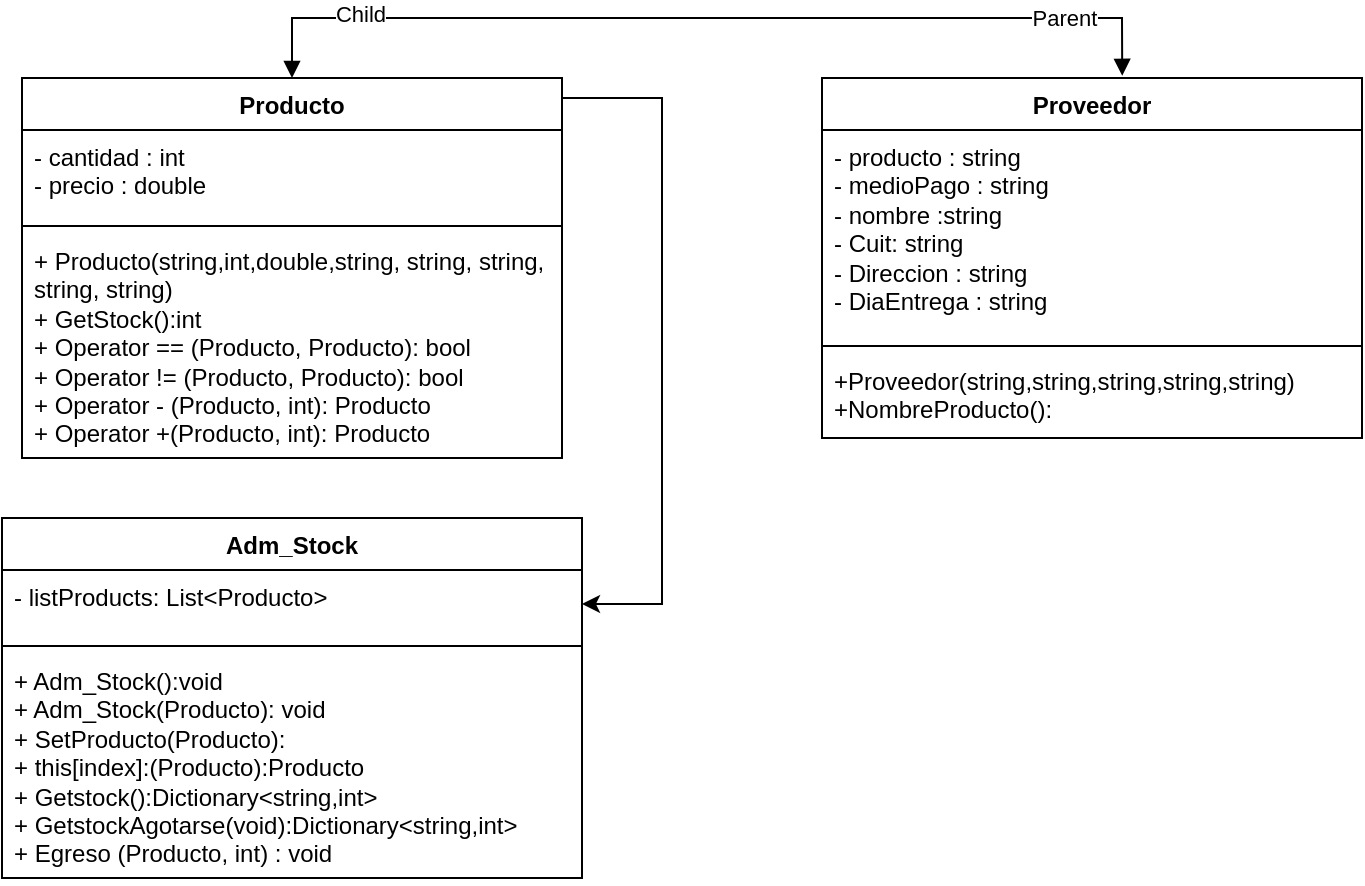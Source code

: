 <mxfile version="24.4.13" type="device" pages="5">
  <diagram id="tZFLjz91aA4Exww1e1b_" name="Administración Stock">
    <mxGraphModel dx="1674" dy="782" grid="1" gridSize="10" guides="1" tooltips="1" connect="1" arrows="1" fold="1" page="1" pageScale="1" pageWidth="827" pageHeight="1169" math="0" shadow="0">
      <root>
        <mxCell id="0" />
        <mxCell id="1" parent="0" />
        <mxCell id="maJUmpZWy7dEYv4t62QK-1" value="Adm_Stock" style="swimlane;fontStyle=1;align=center;verticalAlign=top;childLayout=stackLayout;horizontal=1;startSize=26;horizontalStack=0;resizeParent=1;resizeParentMax=0;resizeLast=0;collapsible=1;marginBottom=0;whiteSpace=wrap;html=1;" parent="1" vertex="1">
          <mxGeometry x="80" y="650" width="290" height="180" as="geometry" />
        </mxCell>
        <mxCell id="maJUmpZWy7dEYv4t62QK-2" value="&lt;div&gt;- listProducts: List&amp;lt;Producto&amp;gt;&lt;/div&gt;" style="text;strokeColor=none;fillColor=none;align=left;verticalAlign=top;spacingLeft=4;spacingRight=4;overflow=hidden;rotatable=0;points=[[0,0.5],[1,0.5]];portConstraint=eastwest;whiteSpace=wrap;html=1;" parent="maJUmpZWy7dEYv4t62QK-1" vertex="1">
          <mxGeometry y="26" width="290" height="34" as="geometry" />
        </mxCell>
        <mxCell id="maJUmpZWy7dEYv4t62QK-3" value="" style="line;strokeWidth=1;fillColor=none;align=left;verticalAlign=middle;spacingTop=-1;spacingLeft=3;spacingRight=3;rotatable=0;labelPosition=right;points=[];portConstraint=eastwest;strokeColor=inherit;" parent="maJUmpZWy7dEYv4t62QK-1" vertex="1">
          <mxGeometry y="60" width="290" height="8" as="geometry" />
        </mxCell>
        <mxCell id="maJUmpZWy7dEYv4t62QK-4" value="&lt;div&gt;+ Adm_Stock():void&lt;br&gt;&lt;/div&gt;&lt;div&gt;+ Adm_Stock(Producto): void&lt;/div&gt;&lt;div&gt;+ SetProducto(Producto):&lt;/div&gt;&lt;div&gt;+ this[index]:(Producto):Producto&lt;br&gt;&lt;/div&gt;&lt;div&gt;+ Getstock():Dictionary&amp;lt;string,int&amp;gt;&lt;/div&gt;&lt;div&gt;+ GetstockAgotarse(void):Dictionary&amp;lt;string,int&amp;gt;&lt;/div&gt;&lt;div&gt;+ Egreso (Producto, int) : void&lt;br&gt;&lt;/div&gt;" style="text;strokeColor=none;fillColor=none;align=left;verticalAlign=top;spacingLeft=4;spacingRight=4;overflow=hidden;rotatable=0;points=[[0,0.5],[1,0.5]];portConstraint=eastwest;whiteSpace=wrap;html=1;" parent="maJUmpZWy7dEYv4t62QK-1" vertex="1">
          <mxGeometry y="68" width="290" height="112" as="geometry" />
        </mxCell>
        <mxCell id="inAPMBx4JdrAOY1yOjlA-1" style="edgeStyle=orthogonalEdgeStyle;rounded=0;orthogonalLoop=1;jettySize=auto;html=1;entryX=1;entryY=0.5;entryDx=0;entryDy=0;" parent="1" source="E_lnjL9z2XfGO1mgZdh3-1" target="maJUmpZWy7dEYv4t62QK-2" edge="1">
          <mxGeometry relative="1" as="geometry">
            <Array as="points">
              <mxPoint x="410" y="440" />
              <mxPoint x="410" y="693" />
            </Array>
          </mxGeometry>
        </mxCell>
        <mxCell id="E_lnjL9z2XfGO1mgZdh3-1" value="Producto" style="swimlane;fontStyle=1;align=center;verticalAlign=top;childLayout=stackLayout;horizontal=1;startSize=26;horizontalStack=0;resizeParent=1;resizeParentMax=0;resizeLast=0;collapsible=1;marginBottom=0;whiteSpace=wrap;html=1;" parent="1" vertex="1">
          <mxGeometry x="90" y="430" width="270" height="190" as="geometry" />
        </mxCell>
        <mxCell id="E_lnjL9z2XfGO1mgZdh3-2" value="&lt;div&gt;- cantidad : int&lt;/div&gt;&lt;div&gt;- precio : double&lt;br&gt;&lt;/div&gt;" style="text;strokeColor=none;fillColor=none;align=left;verticalAlign=top;spacingLeft=4;spacingRight=4;overflow=hidden;rotatable=0;points=[[0,0.5],[1,0.5]];portConstraint=eastwest;whiteSpace=wrap;html=1;" parent="E_lnjL9z2XfGO1mgZdh3-1" vertex="1">
          <mxGeometry y="26" width="270" height="44" as="geometry" />
        </mxCell>
        <mxCell id="E_lnjL9z2XfGO1mgZdh3-3" value="" style="line;strokeWidth=1;fillColor=none;align=left;verticalAlign=middle;spacingTop=-1;spacingLeft=3;spacingRight=3;rotatable=0;labelPosition=right;points=[];portConstraint=eastwest;strokeColor=inherit;" parent="E_lnjL9z2XfGO1mgZdh3-1" vertex="1">
          <mxGeometry y="70" width="270" height="8" as="geometry" />
        </mxCell>
        <mxCell id="E_lnjL9z2XfGO1mgZdh3-4" value="&lt;div&gt;+ Producto(string,int,double,string, string, string, string, string)&lt;br&gt;&lt;/div&gt;&lt;div&gt;+ GetStock():int&lt;/div&gt;+ Operator == (Producto, Producto): bool&lt;br&gt;&lt;div&gt;+ Operator != (Producto, Producto): bool&lt;/div&gt;&lt;div&gt;+ Operator - (Producto, int): Producto&lt;/div&gt;&lt;div&gt;+ Operator +(Producto, int): Producto&lt;br&gt;&lt;/div&gt;" style="text;strokeColor=none;fillColor=none;align=left;verticalAlign=top;spacingLeft=4;spacingRight=4;overflow=hidden;rotatable=0;points=[[0,0.5],[1,0.5]];portConstraint=eastwest;whiteSpace=wrap;html=1;" parent="E_lnjL9z2XfGO1mgZdh3-1" vertex="1">
          <mxGeometry y="78" width="270" height="112" as="geometry" />
        </mxCell>
        <mxCell id="E_lnjL9z2XfGO1mgZdh3-5" value="Proveedor" style="swimlane;fontStyle=1;align=center;verticalAlign=top;childLayout=stackLayout;horizontal=1;startSize=26;horizontalStack=0;resizeParent=1;resizeParentMax=0;resizeLast=0;collapsible=1;marginBottom=0;whiteSpace=wrap;html=1;" parent="1" vertex="1">
          <mxGeometry x="490" y="430" width="270" height="180" as="geometry" />
        </mxCell>
        <mxCell id="E_lnjL9z2XfGO1mgZdh3-6" value="&lt;div&gt;- producto : string&lt;/div&gt;&lt;div&gt;- medioPago : string&lt;br&gt;&lt;/div&gt;&lt;div&gt;- nombre :string&lt;/div&gt;&lt;div&gt;- Cuit: string&lt;/div&gt;&lt;div&gt;- Direccion : string&lt;/div&gt;&lt;div&gt;- DiaEntrega : string&lt;br&gt;&lt;/div&gt;" style="text;strokeColor=none;fillColor=none;align=left;verticalAlign=top;spacingLeft=4;spacingRight=4;overflow=hidden;rotatable=0;points=[[0,0.5],[1,0.5]];portConstraint=eastwest;whiteSpace=wrap;html=1;" parent="E_lnjL9z2XfGO1mgZdh3-5" vertex="1">
          <mxGeometry y="26" width="270" height="104" as="geometry" />
        </mxCell>
        <mxCell id="E_lnjL9z2XfGO1mgZdh3-7" value="" style="line;strokeWidth=1;fillColor=none;align=left;verticalAlign=middle;spacingTop=-1;spacingLeft=3;spacingRight=3;rotatable=0;labelPosition=right;points=[];portConstraint=eastwest;strokeColor=inherit;" parent="E_lnjL9z2XfGO1mgZdh3-5" vertex="1">
          <mxGeometry y="130" width="270" height="8" as="geometry" />
        </mxCell>
        <mxCell id="E_lnjL9z2XfGO1mgZdh3-8" value="&lt;div&gt;+Proveedor(string,string,string,string,string)&lt;/div&gt;&lt;div&gt;+NombreProducto():&lt;br&gt;&lt;/div&gt;" style="text;strokeColor=none;fillColor=none;align=left;verticalAlign=top;spacingLeft=4;spacingRight=4;overflow=hidden;rotatable=0;points=[[0,0.5],[1,0.5]];portConstraint=eastwest;whiteSpace=wrap;html=1;" parent="E_lnjL9z2XfGO1mgZdh3-5" vertex="1">
          <mxGeometry y="138" width="270" height="42" as="geometry" />
        </mxCell>
        <mxCell id="E_lnjL9z2XfGO1mgZdh3-9" value="" style="endArrow=block;startArrow=block;endFill=1;startFill=1;html=1;rounded=0;exitX=0.5;exitY=0;exitDx=0;exitDy=0;entryX=0.556;entryY=-0.006;entryDx=0;entryDy=0;entryPerimeter=0;" parent="1" source="E_lnjL9z2XfGO1mgZdh3-1" target="E_lnjL9z2XfGO1mgZdh3-5" edge="1">
          <mxGeometry width="160" relative="1" as="geometry">
            <mxPoint x="330" y="460" as="sourcePoint" />
            <mxPoint x="490" y="460" as="targetPoint" />
            <Array as="points">
              <mxPoint x="225" y="400" />
              <mxPoint x="420" y="400" />
              <mxPoint x="640" y="400" />
            </Array>
          </mxGeometry>
        </mxCell>
        <mxCell id="E_lnjL9z2XfGO1mgZdh3-10" value="Child" style="edgeLabel;html=1;align=center;verticalAlign=middle;resizable=0;points=[];" parent="E_lnjL9z2XfGO1mgZdh3-9" vertex="1" connectable="0">
          <mxGeometry x="-0.73" y="2" relative="1" as="geometry">
            <mxPoint as="offset" />
          </mxGeometry>
        </mxCell>
        <mxCell id="E_lnjL9z2XfGO1mgZdh3-11" value="Parent" style="edgeLabel;html=1;align=center;verticalAlign=middle;resizable=0;points=[];" parent="E_lnjL9z2XfGO1mgZdh3-9" vertex="1" connectable="0">
          <mxGeometry x="0.755" relative="1" as="geometry">
            <mxPoint as="offset" />
          </mxGeometry>
        </mxCell>
      </root>
    </mxGraphModel>
  </diagram>
  <diagram id="fsVTD7owjdLokEno-Trc" name="Menu">
    <mxGraphModel dx="1674" dy="782" grid="1" gridSize="10" guides="1" tooltips="1" connect="1" arrows="1" fold="1" page="1" pageScale="1" pageWidth="827" pageHeight="1169" math="0" shadow="0">
      <root>
        <mxCell id="0" />
        <mxCell id="1" parent="0" />
        <mxCell id="bXP5Yx3NWdfxMjalXmRU-5" value="Plato" style="swimlane;fontStyle=1;align=center;verticalAlign=top;childLayout=stackLayout;horizontal=1;startSize=26;horizontalStack=0;resizeParent=1;resizeParentMax=0;resizeLast=0;collapsible=1;marginBottom=0;whiteSpace=wrap;html=1;" parent="1" vertex="1">
          <mxGeometry x="510" y="320" width="270" height="300" as="geometry" />
        </mxCell>
        <mxCell id="bXP5Yx3NWdfxMjalXmRU-6" value="&lt;div&gt;- ListProducto: List&amp;lt;Producto&amp;gt;&lt;/div&gt;&lt;div&gt;- Nombre : string&lt;/div&gt;&lt;div&gt;- Ingrediente : string&lt;/div&gt;&lt;div&gt;- Tiempo : string&lt;/div&gt;&lt;div&gt;- Precio : Double&lt;br&gt;&lt;/div&gt;" style="text;strokeColor=none;fillColor=none;align=left;verticalAlign=top;spacingLeft=4;spacingRight=4;overflow=hidden;rotatable=0;points=[[0,0.5],[1,0.5]];portConstraint=eastwest;whiteSpace=wrap;html=1;" parent="bXP5Yx3NWdfxMjalXmRU-5" vertex="1">
          <mxGeometry y="26" width="270" height="84" as="geometry" />
        </mxCell>
        <mxCell id="bXP5Yx3NWdfxMjalXmRU-7" value="" style="line;strokeWidth=1;fillColor=none;align=left;verticalAlign=middle;spacingTop=-1;spacingLeft=3;spacingRight=3;rotatable=0;labelPosition=right;points=[];portConstraint=eastwest;strokeColor=inherit;" parent="bXP5Yx3NWdfxMjalXmRU-5" vertex="1">
          <mxGeometry y="110" width="270" height="8" as="geometry" />
        </mxCell>
        <mxCell id="bXP5Yx3NWdfxMjalXmRU-8" value="&lt;div&gt;+ Plato():void&lt;/div&gt;&lt;div&gt;+ Plato(List&amp;lt;&amp;gt;,string, string,string, string)&lt;/div&gt;&lt;div&gt;+ Nombre():string&lt;/div&gt;&lt;div&gt;+ Ingrediente(string):string&lt;/div&gt;&lt;div&gt;+ Tiempo(string):string&lt;/div&gt;&lt;div&gt;+ Productos(List&amp;lt;Producto&amp;gt;):List&amp;lt;Producto&amp;gt;&lt;/div&gt;&lt;div&gt;+ this[Index](Producto):Producto&lt;br&gt;&lt;/div&gt;&lt;div&gt;+ Precio(int):int&lt;/div&gt;&lt;div&gt;+ Ofrecer():bool&lt;/div&gt;&lt;div&gt;+ MostrarDetalle():string&lt;br&gt;&lt;/div&gt;&lt;div&gt;+ Operator ==(Plato, Plato):bool&lt;br&gt;&lt;/div&gt;&lt;div&gt;+ Operator !=(Plato, Plato):bool&lt;/div&gt;&lt;div&gt;&lt;br&gt;&lt;/div&gt;" style="text;strokeColor=none;fillColor=none;align=left;verticalAlign=top;spacingLeft=4;spacingRight=4;overflow=hidden;rotatable=0;points=[[0,0.5],[1,0.5]];portConstraint=eastwest;whiteSpace=wrap;html=1;" parent="bXP5Yx3NWdfxMjalXmRU-5" vertex="1">
          <mxGeometry y="118" width="270" height="182" as="geometry" />
        </mxCell>
        <mxCell id="ojhC0tH_Uux6DoMjilJ3-1" value="Adm_Menu" style="swimlane;fontStyle=1;align=center;verticalAlign=top;childLayout=stackLayout;horizontal=1;startSize=26;horizontalStack=0;resizeParent=1;resizeParentMax=0;resizeLast=0;collapsible=1;marginBottom=0;whiteSpace=wrap;html=1;" parent="1" vertex="1">
          <mxGeometry x="120" y="320" width="270" height="170" as="geometry" />
        </mxCell>
        <mxCell id="ojhC0tH_Uux6DoMjilJ3-2" value="-ListPlatos : List&amp;lt;Plato&amp;gt;" style="text;strokeColor=none;fillColor=none;align=left;verticalAlign=top;spacingLeft=4;spacingRight=4;overflow=hidden;rotatable=0;points=[[0,0.5],[1,0.5]];portConstraint=eastwest;whiteSpace=wrap;html=1;" parent="ojhC0tH_Uux6DoMjilJ3-1" vertex="1">
          <mxGeometry y="26" width="270" height="24" as="geometry" />
        </mxCell>
        <mxCell id="ojhC0tH_Uux6DoMjilJ3-3" value="" style="line;strokeWidth=1;fillColor=none;align=left;verticalAlign=middle;spacingTop=-1;spacingLeft=3;spacingRight=3;rotatable=0;labelPosition=right;points=[];portConstraint=eastwest;strokeColor=inherit;" parent="ojhC0tH_Uux6DoMjilJ3-1" vertex="1">
          <mxGeometry y="50" width="270" height="8" as="geometry" />
        </mxCell>
        <mxCell id="ojhC0tH_Uux6DoMjilJ3-4" value="&lt;div&gt;+ Adm_Menu()&lt;br&gt;&lt;/div&gt;&lt;div&gt;+ CrearMenu(Plato):void&lt;/div&gt;&lt;div&gt;+ ModificarMenu(Plato):void&lt;/div&gt;&lt;div&gt;+ EliminarMenu(Plato):void&lt;/div&gt;&lt;div&gt;+ CargarPrecio(int, double):void&lt;/div&gt;&lt;div&gt;+ MostrarPlatos(): string&lt;/div&gt;&lt;div&gt;+ ListarPlatos(): List&amp;lt;Plato&amp;gt;&lt;br&gt;&lt;/div&gt;" style="text;strokeColor=none;fillColor=none;align=left;verticalAlign=top;spacingLeft=4;spacingRight=4;overflow=hidden;rotatable=0;points=[[0,0.5],[1,0.5]];portConstraint=eastwest;whiteSpace=wrap;html=1;" parent="ojhC0tH_Uux6DoMjilJ3-1" vertex="1">
          <mxGeometry y="58" width="270" height="112" as="geometry" />
        </mxCell>
        <mxCell id="wAo4IhVrLwwZSMfI0fIm-1" style="edgeStyle=orthogonalEdgeStyle;rounded=0;orthogonalLoop=1;jettySize=auto;html=1;entryX=1;entryY=0.25;entryDx=0;entryDy=0;fontSize=12;startSize=8;endSize=8;exitX=0;exitY=0;exitDx=0;exitDy=0;" parent="1" source="bXP5Yx3NWdfxMjalXmRU-5" target="ojhC0tH_Uux6DoMjilJ3-1" edge="1">
          <mxGeometry relative="1" as="geometry">
            <Array as="points">
              <mxPoint x="510" y="330" />
              <mxPoint x="450" y="330" />
              <mxPoint x="450" y="363" />
            </Array>
          </mxGeometry>
        </mxCell>
      </root>
    </mxGraphModel>
  </diagram>
  <diagram id="QKZKmQkA-SraCOfW9ZFJ" name="Administración Contable">
    <mxGraphModel dx="662" dy="777" grid="1" gridSize="10" guides="1" tooltips="1" connect="1" arrows="1" fold="1" page="1" pageScale="1" pageWidth="827" pageHeight="1169" math="0" shadow="0">
      <root>
        <mxCell id="0" />
        <mxCell id="1" parent="0" />
        <mxCell id="gTvjLB9mljJBoAJQRUc1-1" value="Adm_Contable" style="swimlane;fontStyle=1;align=center;verticalAlign=top;childLayout=stackLayout;horizontal=1;startSize=26;horizontalStack=0;resizeParent=1;resizeParentMax=0;resizeLast=0;collapsible=1;marginBottom=0;whiteSpace=wrap;html=1;" vertex="1" parent="1">
          <mxGeometry x="140" y="230" width="270" height="158" as="geometry" />
        </mxCell>
        <mxCell id="gTvjLB9mljJBoAJQRUc1-2" value="&lt;div&gt;- AdmStock :Amd_Stock&lt;/div&gt;&lt;div&gt;- ListAcreedores : List &amp;lt;&amp;gt;&lt;/div&gt;&lt;div&gt;- Fondo : double&lt;br&gt;&lt;/div&gt;" style="text;strokeColor=none;fillColor=none;align=left;verticalAlign=top;spacingLeft=4;spacingRight=4;overflow=hidden;rotatable=0;points=[[0,0.5],[1,0.5]];portConstraint=eastwest;whiteSpace=wrap;html=1;" vertex="1" parent="gTvjLB9mljJBoAJQRUc1-1">
          <mxGeometry y="26" width="270" height="54" as="geometry" />
        </mxCell>
        <mxCell id="gTvjLB9mljJBoAJQRUc1-3" value="" style="line;strokeWidth=1;fillColor=none;align=left;verticalAlign=middle;spacingTop=-1;spacingLeft=3;spacingRight=3;rotatable=0;labelPosition=right;points=[];portConstraint=eastwest;strokeColor=inherit;" vertex="1" parent="gTvjLB9mljJBoAJQRUc1-1">
          <mxGeometry y="80" width="270" height="8" as="geometry" />
        </mxCell>
        <mxCell id="gTvjLB9mljJBoAJQRUc1-4" value="&lt;div&gt;+ Amd_Contable() :&lt;/div&gt;&lt;div&gt;+ Amd_Contable(amd_stock, double)&lt;/div&gt;&lt;div&gt;+ Recaudacion(double):&lt;/div&gt;&lt;div&gt;+ PagoMensual():&lt;br&gt;&lt;/div&gt;" style="text;strokeColor=none;fillColor=none;align=left;verticalAlign=top;spacingLeft=4;spacingRight=4;overflow=hidden;rotatable=0;points=[[0,0.5],[1,0.5]];portConstraint=eastwest;whiteSpace=wrap;html=1;" vertex="1" parent="gTvjLB9mljJBoAJQRUc1-1">
          <mxGeometry y="88" width="270" height="70" as="geometry" />
        </mxCell>
      </root>
    </mxGraphModel>
  </diagram>
  <diagram id="s2fe78Y84FpJ5zv4Opmm" name="Registros Consumos">
    <mxGraphModel dx="1784" dy="1616" grid="1" gridSize="10" guides="1" tooltips="1" connect="1" arrows="1" fold="1" page="1" pageScale="1" pageWidth="827" pageHeight="1169" math="0" shadow="0">
      <root>
        <mxCell id="0" />
        <mxCell id="1" parent="0" />
        <mxCell id="rbfkQyJ9RUNU4g7QHoY2-1" value="Registro_Consumo" style="swimlane;fontStyle=1;align=center;verticalAlign=top;childLayout=stackLayout;horizontal=1;startSize=26;horizontalStack=0;resizeParent=1;resizeParentMax=0;resizeLast=0;collapsible=1;marginBottom=0;whiteSpace=wrap;html=1;" parent="1" vertex="1">
          <mxGeometry x="340" y="360" width="260" height="250" as="geometry" />
        </mxCell>
        <mxCell id="rbfkQyJ9RUNU4g7QHoY2-2" value="&lt;div&gt;- ListMesa : List&amp;lt;Mesa&amp;gt;&lt;/div&gt;&lt;div&gt;- ListDelivery : List&amp;lt;Delivery&amp;gt;&lt;/div&gt;&lt;div&gt;- ListEmpleados : List&amp;lt;Empleado&amp;gt;&lt;br&gt;&lt;/div&gt;&lt;div&gt;&lt;br&gt;&lt;/div&gt;&lt;div&gt;&lt;br&gt;&lt;/div&gt;" style="text;strokeColor=none;fillColor=none;align=left;verticalAlign=top;spacingLeft=4;spacingRight=4;overflow=hidden;rotatable=0;points=[[0,0.5],[1,0.5]];portConstraint=eastwest;whiteSpace=wrap;html=1;" parent="rbfkQyJ9RUNU4g7QHoY2-1" vertex="1">
          <mxGeometry y="26" width="260" height="54" as="geometry" />
        </mxCell>
        <mxCell id="rbfkQyJ9RUNU4g7QHoY2-3" value="" style="line;strokeWidth=1;fillColor=none;align=left;verticalAlign=middle;spacingTop=-1;spacingLeft=3;spacingRight=3;rotatable=0;labelPosition=right;points=[];portConstraint=eastwest;strokeColor=inherit;" parent="rbfkQyJ9RUNU4g7QHoY2-1" vertex="1">
          <mxGeometry y="80" width="260" height="8" as="geometry" />
        </mxCell>
        <mxCell id="rbfkQyJ9RUNU4g7QHoY2-4" value="&lt;div&gt;+ Registro_Consumo()&lt;/div&gt;&lt;div&gt;+ ConsumoTotal():double&lt;/div&gt;&lt;div&gt;+ ConsumoDelivery():double&lt;/div&gt;&lt;div&gt;+ EstadoMesa(Mesa):bool&lt;/div&gt;&lt;div&gt;+ RegistrarPago(string,Mesa):&lt;/div&gt;&lt;div&gt;+ ConsumoMesero(string):double&lt;/div&gt;&lt;div&gt;+ Top3Ventas():List&amp;lt;&amp;gt;&lt;/div&gt;&lt;div&gt;+ CargarMesa(Mesa):&lt;/div&gt;&lt;div&gt;+ CargarDelivery(Delivery):&lt;/div&gt;+ AgregarConsumo(int,Plato)" style="text;strokeColor=none;fillColor=none;align=left;verticalAlign=top;spacingLeft=4;spacingRight=4;overflow=hidden;rotatable=0;points=[[0,0.5],[1,0.5]];portConstraint=eastwest;whiteSpace=wrap;html=1;" parent="rbfkQyJ9RUNU4g7QHoY2-1" vertex="1">
          <mxGeometry y="88" width="260" height="162" as="geometry" />
        </mxCell>
        <mxCell id="mhbt25unnEeYUwP2Jt04-5" style="edgeStyle=orthogonalEdgeStyle;rounded=0;orthogonalLoop=1;jettySize=auto;html=1;entryX=1;entryY=0.5;entryDx=0;entryDy=0;" edge="1" parent="1" source="rbfkQyJ9RUNU4g7QHoY2-6" target="rbfkQyJ9RUNU4g7QHoY2-2">
          <mxGeometry relative="1" as="geometry" />
        </mxCell>
        <mxCell id="rbfkQyJ9RUNU4g7QHoY2-6" value="Delivery" style="swimlane;fontStyle=1;align=center;verticalAlign=top;childLayout=stackLayout;horizontal=1;startSize=26;horizontalStack=0;resizeParent=1;resizeParentMax=0;resizeLast=0;collapsible=1;marginBottom=0;whiteSpace=wrap;html=1;" parent="1" vertex="1">
          <mxGeometry x="710" y="80" width="270" height="110" as="geometry" />
        </mxCell>
        <mxCell id="rbfkQyJ9RUNU4g7QHoY2-7" value="&lt;div&gt;- Asignado: Empleado&lt;/div&gt;" style="text;strokeColor=none;fillColor=none;align=left;verticalAlign=top;spacingLeft=4;spacingRight=4;overflow=hidden;rotatable=0;points=[[0,0.5],[1,0.5]];portConstraint=eastwest;whiteSpace=wrap;html=1;" parent="rbfkQyJ9RUNU4g7QHoY2-6" vertex="1">
          <mxGeometry y="26" width="270" height="24" as="geometry" />
        </mxCell>
        <mxCell id="rbfkQyJ9RUNU4g7QHoY2-8" value="" style="line;strokeWidth=1;fillColor=none;align=left;verticalAlign=middle;spacingTop=-1;spacingLeft=3;spacingRight=3;rotatable=0;labelPosition=right;points=[];portConstraint=eastwest;strokeColor=inherit;" parent="rbfkQyJ9RUNU4g7QHoY2-6" vertex="1">
          <mxGeometry y="50" width="270" height="8" as="geometry" />
        </mxCell>
        <mxCell id="rbfkQyJ9RUNU4g7QHoY2-9" value="&lt;div&gt;+Delivery(int, double, string, bool,&amp;nbsp;Empleado)&lt;br&gt;&lt;/div&gt;&lt;div&gt;+NroDelivery():int&lt;br&gt;&lt;/div&gt;+Delivery():string&lt;br&gt;&lt;div&gt;&lt;br&gt;&lt;/div&gt;" style="text;strokeColor=none;fillColor=none;align=left;verticalAlign=top;spacingLeft=4;spacingRight=4;overflow=hidden;rotatable=0;points=[[0,0.5],[1,0.5]];portConstraint=eastwest;whiteSpace=wrap;html=1;" parent="rbfkQyJ9RUNU4g7QHoY2-6" vertex="1">
          <mxGeometry y="58" width="270" height="52" as="geometry" />
        </mxCell>
        <mxCell id="rbfkQyJ9RUNU4g7QHoY2-11" value="Mesa" style="swimlane;fontStyle=1;align=center;verticalAlign=top;childLayout=stackLayout;horizontal=1;startSize=26;horizontalStack=0;resizeParent=1;resizeParentMax=0;resizeLast=0;collapsible=1;marginBottom=0;whiteSpace=wrap;html=1;" parent="1" vertex="1">
          <mxGeometry x="-30" y="80" width="270" height="130" as="geometry" />
        </mxCell>
        <mxCell id="rbfkQyJ9RUNU4g7QHoY2-12" value="&lt;div&gt;- Asignado : Empleado&lt;br&gt;&lt;/div&gt;&lt;div&gt;- Capacidad : int&lt;/div&gt;" style="text;strokeColor=none;fillColor=none;align=left;verticalAlign=top;spacingLeft=4;spacingRight=4;overflow=hidden;rotatable=0;points=[[0,0.5],[1,0.5]];portConstraint=eastwest;whiteSpace=wrap;html=1;" parent="rbfkQyJ9RUNU4g7QHoY2-11" vertex="1">
          <mxGeometry y="26" width="270" height="44" as="geometry" />
        </mxCell>
        <mxCell id="rbfkQyJ9RUNU4g7QHoY2-13" value="" style="line;strokeWidth=1;fillColor=none;align=left;verticalAlign=middle;spacingTop=-1;spacingLeft=3;spacingRight=3;rotatable=0;labelPosition=right;points=[];portConstraint=eastwest;strokeColor=inherit;" parent="rbfkQyJ9RUNU4g7QHoY2-11" vertex="1">
          <mxGeometry y="70" width="270" height="8" as="geometry" />
        </mxCell>
        <mxCell id="rbfkQyJ9RUNU4g7QHoY2-14" value="&lt;div&gt;+Mesa(int, double, string, bool,&amp;nbsp;Empleado, int)&lt;br&gt;&lt;/div&gt;&lt;div&gt;+NroMesa():int&lt;br&gt;&lt;/div&gt;+Mesero():string&lt;br&gt;&lt;div&gt;&lt;br&gt;&lt;/div&gt;" style="text;strokeColor=none;fillColor=none;align=left;verticalAlign=top;spacingLeft=4;spacingRight=4;overflow=hidden;rotatable=0;points=[[0,0.5],[1,0.5]];portConstraint=eastwest;whiteSpace=wrap;html=1;" parent="rbfkQyJ9RUNU4g7QHoY2-11" vertex="1">
          <mxGeometry y="78" width="270" height="52" as="geometry" />
        </mxCell>
        <mxCell id="ElC31B3AvBLbjeSG5Ozo-16" style="edgeStyle=orthogonalEdgeStyle;rounded=0;orthogonalLoop=1;jettySize=auto;html=1;fontSize=12;startSize=8;endSize=8;entryX=0.5;entryY=0;entryDx=0;entryDy=0;" parent="1" source="ElC31B3AvBLbjeSG5Ozo-1" edge="1" target="rbfkQyJ9RUNU4g7QHoY2-6">
          <mxGeometry relative="1" as="geometry">
            <mxPoint x="640" y="800" as="targetPoint" />
            <Array as="points">
              <mxPoint x="470" y="20" />
              <mxPoint x="845" y="20" />
            </Array>
          </mxGeometry>
        </mxCell>
        <mxCell id="mhbt25unnEeYUwP2Jt04-3" value="Child" style="edgeLabel;html=1;align=center;verticalAlign=middle;resizable=0;points=[];" vertex="1" connectable="0" parent="ElC31B3AvBLbjeSG5Ozo-16">
          <mxGeometry x="0.886" y="1" relative="1" as="geometry">
            <mxPoint as="offset" />
          </mxGeometry>
        </mxCell>
        <mxCell id="ElC31B3AvBLbjeSG5Ozo-1" value="ConsumoMesa" style="swimlane;fontStyle=1;align=center;verticalAlign=top;childLayout=stackLayout;horizontal=1;startSize=26;horizontalStack=0;resizeParent=1;resizeParentMax=0;resizeLast=0;collapsible=1;marginBottom=0;whiteSpace=wrap;html=1;" parent="1" vertex="1">
          <mxGeometry x="320" y="80" width="300" height="190" as="geometry" />
        </mxCell>
        <mxCell id="ElC31B3AvBLbjeSG5Ozo-2" value="&lt;div&gt;- NroIdentificador : int&lt;/div&gt;&lt;div&gt;- Consumo : double&lt;/div&gt;&lt;div&gt;- MetodoPago: string&lt;/div&gt;&lt;div&gt;- Estado : bool&lt;br&gt;&lt;/div&gt;" style="text;strokeColor=none;fillColor=none;align=left;verticalAlign=top;spacingLeft=4;spacingRight=4;overflow=hidden;rotatable=0;points=[[0,0.5],[1,0.5]];portConstraint=eastwest;whiteSpace=wrap;html=1;" parent="ElC31B3AvBLbjeSG5Ozo-1" vertex="1">
          <mxGeometry y="26" width="300" height="74" as="geometry" />
        </mxCell>
        <mxCell id="ElC31B3AvBLbjeSG5Ozo-3" value="" style="line;strokeWidth=1;fillColor=none;align=left;verticalAlign=middle;spacingTop=-1;spacingLeft=3;spacingRight=3;rotatable=0;labelPosition=right;points=[];portConstraint=eastwest;strokeColor=inherit;" parent="ElC31B3AvBLbjeSG5Ozo-1" vertex="1">
          <mxGeometry y="100" width="300" height="8" as="geometry" />
        </mxCell>
        <mxCell id="ElC31B3AvBLbjeSG5Ozo-4" value="&lt;div&gt;+ ConsumoMesa(int, string, double, string, bool)&lt;/div&gt;&lt;div&gt;&lt;div&gt;+ Consumo(double):double&lt;/div&gt;&lt;div&gt;&lt;div&gt;+ MetodoPago(string):string&lt;br&gt;&lt;/div&gt;&lt;div&gt;+ Estado(string):string&lt;/div&gt;&lt;div&gt;# getIdentificador():int&lt;br&gt;&lt;div&gt;&lt;br&gt;&lt;/div&gt;&lt;/div&gt;&lt;/div&gt;&lt;/div&gt;" style="text;strokeColor=none;fillColor=none;align=left;verticalAlign=top;spacingLeft=4;spacingRight=4;overflow=hidden;rotatable=0;points=[[0,0.5],[1,0.5]];portConstraint=eastwest;whiteSpace=wrap;html=1;" parent="ElC31B3AvBLbjeSG5Ozo-1" vertex="1">
          <mxGeometry y="108" width="300" height="82" as="geometry" />
        </mxCell>
        <mxCell id="ElC31B3AvBLbjeSG5Ozo-11" value="" style="endArrow=classic;startArrow=classic;html=1;rounded=0;fontSize=12;startSize=8;endSize=8;edgeStyle=orthogonalEdgeStyle;exitX=0.5;exitY=0;exitDx=0;exitDy=0;entryX=0.5;entryY=0;entryDx=0;entryDy=0;" parent="1" source="rbfkQyJ9RUNU4g7QHoY2-11" target="ElC31B3AvBLbjeSG5Ozo-1" edge="1">
          <mxGeometry width="50" height="50" relative="1" as="geometry">
            <mxPoint x="920" y="420" as="sourcePoint" />
            <mxPoint x="1110" y="430" as="targetPoint" />
            <Array as="points">
              <mxPoint x="105" y="20" />
              <mxPoint x="470" y="20" />
            </Array>
          </mxGeometry>
        </mxCell>
        <mxCell id="mhbt25unnEeYUwP2Jt04-1" value="Parent" style="edgeLabel;html=1;align=center;verticalAlign=middle;resizable=0;points=[];" vertex="1" connectable="0" parent="ElC31B3AvBLbjeSG5Ozo-11">
          <mxGeometry x="0.904" y="-1" relative="1" as="geometry">
            <mxPoint as="offset" />
          </mxGeometry>
        </mxCell>
        <mxCell id="mhbt25unnEeYUwP2Jt04-2" value="Child" style="edgeLabel;html=1;align=center;verticalAlign=middle;resizable=0;points=[];" vertex="1" connectable="0" parent="ElC31B3AvBLbjeSG5Ozo-11">
          <mxGeometry x="-0.874" y="-1" relative="1" as="geometry">
            <mxPoint as="offset" />
          </mxGeometry>
        </mxCell>
        <mxCell id="ElC31B3AvBLbjeSG5Ozo-25" value="Emplado" style="swimlane;fontStyle=1;align=center;verticalAlign=top;childLayout=stackLayout;horizontal=1;startSize=26;horizontalStack=0;resizeParent=1;resizeParentMax=0;resizeLast=0;collapsible=1;marginBottom=0;whiteSpace=wrap;html=1;" parent="1" vertex="1">
          <mxGeometry x="360" y="-200" width="220" height="160" as="geometry" />
        </mxCell>
        <mxCell id="ElC31B3AvBLbjeSG5Ozo-26" value="&lt;div&gt;- Nombre : string&lt;/div&gt;&lt;div&gt;- Tipo : string&lt;/div&gt;&lt;div&gt;- Consumo : double&lt;br&gt;&lt;/div&gt;" style="text;strokeColor=none;fillColor=none;align=left;verticalAlign=top;spacingLeft=4;spacingRight=4;overflow=hidden;rotatable=0;points=[[0,0.5],[1,0.5]];portConstraint=eastwest;whiteSpace=wrap;html=1;" parent="ElC31B3AvBLbjeSG5Ozo-25" vertex="1">
          <mxGeometry y="26" width="220" height="54" as="geometry" />
        </mxCell>
        <mxCell id="ElC31B3AvBLbjeSG5Ozo-27" value="" style="line;strokeWidth=1;fillColor=none;align=left;verticalAlign=middle;spacingTop=-1;spacingLeft=3;spacingRight=3;rotatable=0;labelPosition=right;points=[];portConstraint=eastwest;strokeColor=inherit;" parent="ElC31B3AvBLbjeSG5Ozo-25" vertex="1">
          <mxGeometry y="80" width="220" height="8" as="geometry" />
        </mxCell>
        <mxCell id="ElC31B3AvBLbjeSG5Ozo-28" value="&lt;div&gt;+ Empleado(string,string)&lt;/div&gt;&lt;div&gt;+ Nombre():string&lt;/div&gt;&lt;div&gt;+ Consumo(double):double&lt;/div&gt;&lt;div&gt;+ Tipo():string&lt;br&gt;&lt;/div&gt;" style="text;strokeColor=none;fillColor=none;align=left;verticalAlign=top;spacingLeft=4;spacingRight=4;overflow=hidden;rotatable=0;points=[[0,0.5],[1,0.5]];portConstraint=eastwest;whiteSpace=wrap;html=1;" parent="ElC31B3AvBLbjeSG5Ozo-25" vertex="1">
          <mxGeometry y="88" width="220" height="72" as="geometry" />
        </mxCell>
        <mxCell id="mhbt25unnEeYUwP2Jt04-4" style="edgeStyle=orthogonalEdgeStyle;rounded=0;orthogonalLoop=1;jettySize=auto;html=1;entryX=-0.019;entryY=0.241;entryDx=0;entryDy=0;entryPerimeter=0;" edge="1" parent="1" source="rbfkQyJ9RUNU4g7QHoY2-11" target="rbfkQyJ9RUNU4g7QHoY2-2">
          <mxGeometry relative="1" as="geometry" />
        </mxCell>
        <mxCell id="mhbt25unnEeYUwP2Jt04-7" style="edgeStyle=orthogonalEdgeStyle;rounded=0;orthogonalLoop=1;jettySize=auto;html=1;entryX=-0.002;entryY=0.356;entryDx=0;entryDy=0;entryPerimeter=0;" edge="1" parent="1" source="ElC31B3AvBLbjeSG5Ozo-25" target="rbfkQyJ9RUNU4g7QHoY2-12">
          <mxGeometry relative="1" as="geometry">
            <Array as="points">
              <mxPoint x="-50" y="-190" />
              <mxPoint x="-50" y="122" />
            </Array>
          </mxGeometry>
        </mxCell>
        <mxCell id="mhbt25unnEeYUwP2Jt04-8" style="edgeStyle=orthogonalEdgeStyle;rounded=0;orthogonalLoop=1;jettySize=auto;html=1;entryX=1;entryY=0.5;entryDx=0;entryDy=0;" edge="1" parent="1" source="ElC31B3AvBLbjeSG5Ozo-27" target="rbfkQyJ9RUNU4g7QHoY2-7">
          <mxGeometry relative="1" as="geometry">
            <mxPoint x="970" y="40" as="targetPoint" />
            <Array as="points">
              <mxPoint x="580" y="-190" />
              <mxPoint x="1000" y="-190" />
              <mxPoint x="1000" y="118" />
            </Array>
          </mxGeometry>
        </mxCell>
        <mxCell id="mhbt25unnEeYUwP2Jt04-9" style="edgeStyle=orthogonalEdgeStyle;rounded=0;orthogonalLoop=1;jettySize=auto;html=1;" edge="1" parent="1" source="ElC31B3AvBLbjeSG5Ozo-25">
          <mxGeometry relative="1" as="geometry">
            <mxPoint x="605" y="428" as="targetPoint" />
            <Array as="points">
              <mxPoint x="470" y="-240" />
              <mxPoint x="1050" y="-240" />
              <mxPoint x="1050" y="428" />
            </Array>
          </mxGeometry>
        </mxCell>
      </root>
    </mxGraphModel>
  </diagram>
  <diagram id="FuhCwLMjEZtZ16p7MKTi" name="Relaciones">
    <mxGraphModel dx="325" dy="570" grid="0" gridSize="10" guides="1" tooltips="1" connect="1" arrows="1" fold="1" page="0" pageScale="1" pageWidth="827" pageHeight="1169" math="0" shadow="0">
      <root>
        <mxCell id="0" />
        <mxCell id="1" parent="0" />
        <mxCell id="06Rkwf3PumhRlhWhmDJ7-3" style="edgeStyle=none;curved=1;rounded=0;orthogonalLoop=1;jettySize=auto;html=1;entryX=0.5;entryY=0;entryDx=0;entryDy=0;fontSize=12;startSize=8;endSize=8;" edge="1" parent="1" source="06Rkwf3PumhRlhWhmDJ7-5" target="06Rkwf3PumhRlhWhmDJ7-7">
          <mxGeometry relative="1" as="geometry" />
        </mxCell>
        <mxCell id="06Rkwf3PumhRlhWhmDJ7-4" style="edgeStyle=none;curved=1;rounded=0;orthogonalLoop=1;jettySize=auto;html=1;entryX=0.5;entryY=0;entryDx=0;entryDy=0;fontSize=12;startSize=8;endSize=8;" edge="1" parent="1" source="06Rkwf3PumhRlhWhmDJ7-5" target="06Rkwf3PumhRlhWhmDJ7-6">
          <mxGeometry relative="1" as="geometry" />
        </mxCell>
        <mxCell id="06Rkwf3PumhRlhWhmDJ7-5" value="&lt;div&gt;Administración&lt;/div&gt;&lt;div&gt;Stock&lt;br&gt;&lt;/div&gt;" style="rounded=1;whiteSpace=wrap;html=1;" vertex="1" parent="1">
          <mxGeometry x="360" y="250" width="120" height="60" as="geometry" />
        </mxCell>
        <mxCell id="06Rkwf3PumhRlhWhmDJ7-12" style="edgeStyle=none;curved=1;rounded=0;orthogonalLoop=1;jettySize=auto;html=1;entryX=0.5;entryY=0;entryDx=0;entryDy=0;fontSize=12;startSize=8;endSize=8;" edge="1" parent="1" source="06Rkwf3PumhRlhWhmDJ7-6" target="06Rkwf3PumhRlhWhmDJ7-8">
          <mxGeometry relative="1" as="geometry" />
        </mxCell>
        <mxCell id="06Rkwf3PumhRlhWhmDJ7-6" value="&lt;div&gt;Administración&amp;nbsp;&lt;/div&gt;&lt;div&gt;Menú&lt;/div&gt;" style="rounded=1;whiteSpace=wrap;html=1;" vertex="1" parent="1">
          <mxGeometry x="240" y="400" width="120" height="60" as="geometry" />
        </mxCell>
        <mxCell id="06Rkwf3PumhRlhWhmDJ7-11" style="edgeStyle=none;curved=1;rounded=0;orthogonalLoop=1;jettySize=auto;html=1;entryX=0.5;entryY=0;entryDx=0;entryDy=0;fontSize=12;startSize=8;endSize=8;" edge="1" parent="1" source="06Rkwf3PumhRlhWhmDJ7-7" target="06Rkwf3PumhRlhWhmDJ7-8">
          <mxGeometry relative="1" as="geometry" />
        </mxCell>
        <mxCell id="06Rkwf3PumhRlhWhmDJ7-7" value="&lt;div&gt;Administración&lt;/div&gt;&lt;div&gt;Contable&lt;br&gt;&lt;/div&gt;" style="rounded=1;whiteSpace=wrap;html=1;" vertex="1" parent="1">
          <mxGeometry x="480" y="400" width="120" height="60" as="geometry" />
        </mxCell>
        <mxCell id="06Rkwf3PumhRlhWhmDJ7-13" style="edgeStyle=none;curved=1;rounded=0;orthogonalLoop=1;jettySize=auto;html=1;entryX=0.5;entryY=1;entryDx=0;entryDy=0;fontSize=12;startSize=8;endSize=8;" edge="1" parent="1" source="06Rkwf3PumhRlhWhmDJ7-8" target="06Rkwf3PumhRlhWhmDJ7-7">
          <mxGeometry relative="1" as="geometry" />
        </mxCell>
        <mxCell id="06Rkwf3PumhRlhWhmDJ7-8" value="&lt;div&gt;Registro&lt;/div&gt;&lt;div&gt;Consumo&lt;br&gt;&lt;/div&gt;" style="rounded=1;whiteSpace=wrap;html=1;" vertex="1" parent="1">
          <mxGeometry x="360" y="525" width="120" height="60" as="geometry" />
        </mxCell>
      </root>
    </mxGraphModel>
  </diagram>
</mxfile>
